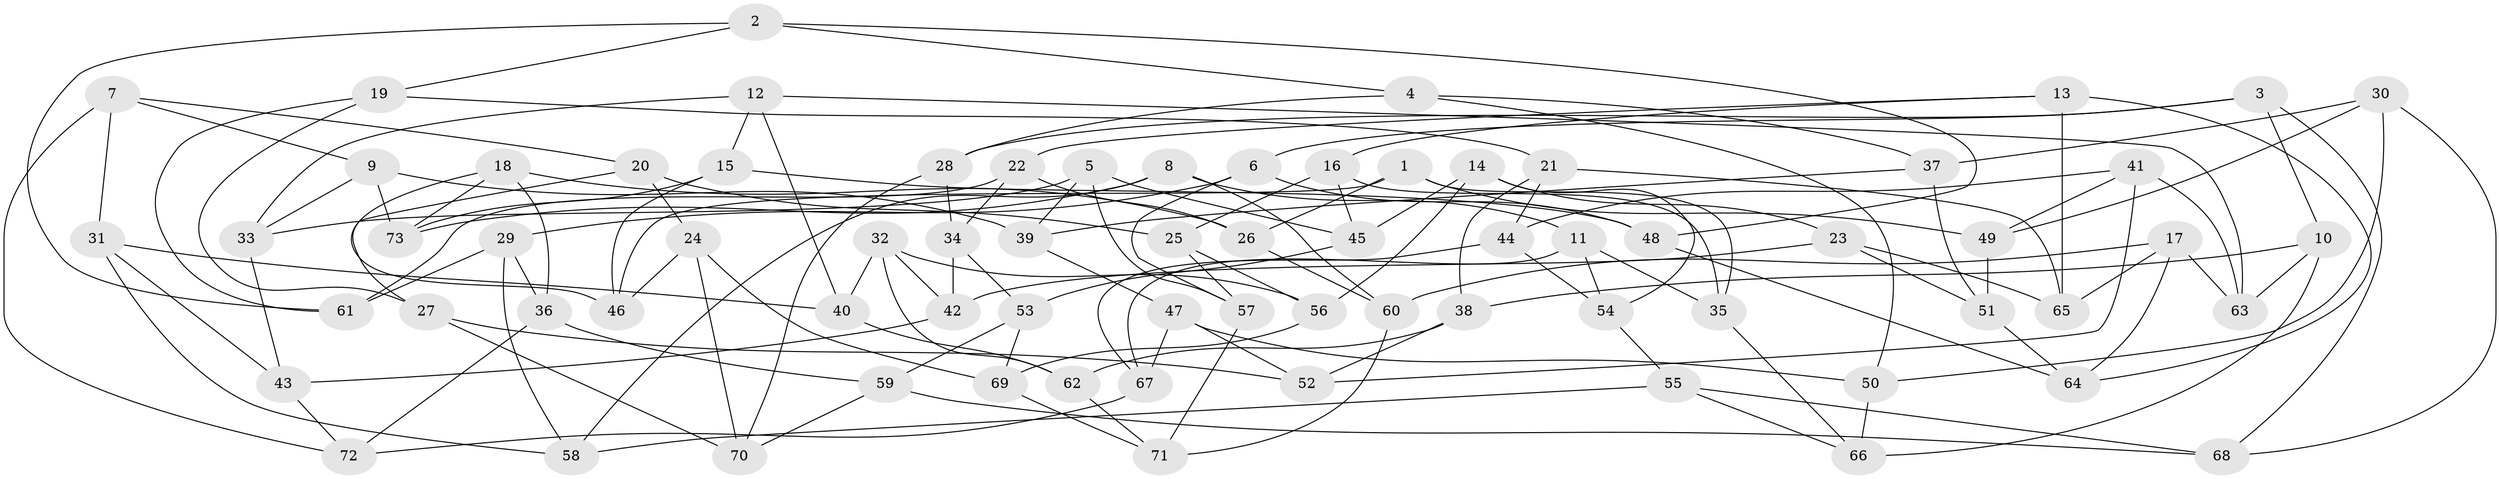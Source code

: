 // Generated by graph-tools (version 1.1) at 2025/26/03/09/25 03:26:59]
// undirected, 73 vertices, 146 edges
graph export_dot {
graph [start="1"]
  node [color=gray90,style=filled];
  1;
  2;
  3;
  4;
  5;
  6;
  7;
  8;
  9;
  10;
  11;
  12;
  13;
  14;
  15;
  16;
  17;
  18;
  19;
  20;
  21;
  22;
  23;
  24;
  25;
  26;
  27;
  28;
  29;
  30;
  31;
  32;
  33;
  34;
  35;
  36;
  37;
  38;
  39;
  40;
  41;
  42;
  43;
  44;
  45;
  46;
  47;
  48;
  49;
  50;
  51;
  52;
  53;
  54;
  55;
  56;
  57;
  58;
  59;
  60;
  61;
  62;
  63;
  64;
  65;
  66;
  67;
  68;
  69;
  70;
  71;
  72;
  73;
  1 -- 49;
  1 -- 46;
  1 -- 35;
  1 -- 26;
  2 -- 48;
  2 -- 19;
  2 -- 61;
  2 -- 4;
  3 -- 6;
  3 -- 68;
  3 -- 10;
  3 -- 28;
  4 -- 50;
  4 -- 28;
  4 -- 37;
  5 -- 45;
  5 -- 33;
  5 -- 57;
  5 -- 39;
  6 -- 57;
  6 -- 48;
  6 -- 29;
  7 -- 9;
  7 -- 31;
  7 -- 20;
  7 -- 72;
  8 -- 60;
  8 -- 11;
  8 -- 58;
  8 -- 73;
  9 -- 33;
  9 -- 73;
  9 -- 39;
  10 -- 63;
  10 -- 38;
  10 -- 66;
  11 -- 67;
  11 -- 54;
  11 -- 35;
  12 -- 33;
  12 -- 40;
  12 -- 63;
  12 -- 15;
  13 -- 16;
  13 -- 65;
  13 -- 64;
  13 -- 22;
  14 -- 56;
  14 -- 54;
  14 -- 23;
  14 -- 45;
  15 -- 46;
  15 -- 48;
  15 -- 73;
  16 -- 25;
  16 -- 35;
  16 -- 45;
  17 -- 63;
  17 -- 60;
  17 -- 65;
  17 -- 64;
  18 -- 26;
  18 -- 73;
  18 -- 36;
  18 -- 46;
  19 -- 27;
  19 -- 61;
  19 -- 21;
  20 -- 25;
  20 -- 27;
  20 -- 24;
  21 -- 65;
  21 -- 38;
  21 -- 44;
  22 -- 34;
  22 -- 61;
  22 -- 26;
  23 -- 65;
  23 -- 51;
  23 -- 42;
  24 -- 69;
  24 -- 46;
  24 -- 70;
  25 -- 57;
  25 -- 56;
  26 -- 60;
  27 -- 52;
  27 -- 70;
  28 -- 34;
  28 -- 70;
  29 -- 58;
  29 -- 36;
  29 -- 61;
  30 -- 50;
  30 -- 37;
  30 -- 49;
  30 -- 68;
  31 -- 58;
  31 -- 40;
  31 -- 43;
  32 -- 40;
  32 -- 56;
  32 -- 42;
  32 -- 62;
  33 -- 43;
  34 -- 53;
  34 -- 42;
  35 -- 66;
  36 -- 72;
  36 -- 59;
  37 -- 39;
  37 -- 51;
  38 -- 62;
  38 -- 52;
  39 -- 47;
  40 -- 62;
  41 -- 63;
  41 -- 44;
  41 -- 52;
  41 -- 49;
  42 -- 43;
  43 -- 72;
  44 -- 54;
  44 -- 67;
  45 -- 53;
  47 -- 52;
  47 -- 50;
  47 -- 67;
  48 -- 64;
  49 -- 51;
  50 -- 66;
  51 -- 64;
  53 -- 59;
  53 -- 69;
  54 -- 55;
  55 -- 66;
  55 -- 58;
  55 -- 68;
  56 -- 69;
  57 -- 71;
  59 -- 68;
  59 -- 70;
  60 -- 71;
  62 -- 71;
  67 -- 72;
  69 -- 71;
}
